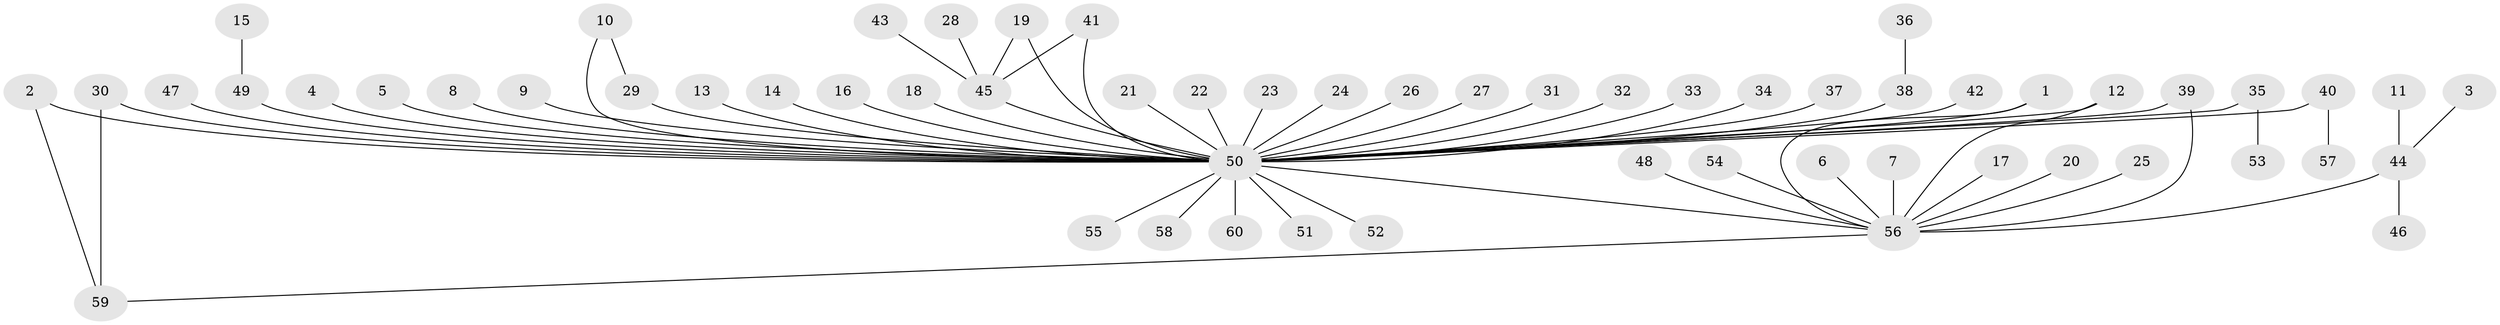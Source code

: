 // original degree distribution, {7: 0.008333333333333333, 17: 0.008333333333333333, 2: 0.19166666666666668, 47: 0.008333333333333333, 1: 0.6333333333333333, 6: 0.008333333333333333, 4: 0.03333333333333333, 3: 0.08333333333333333, 5: 0.025}
// Generated by graph-tools (version 1.1) at 2025/01/03/09/25 03:01:54]
// undirected, 60 vertices, 67 edges
graph export_dot {
graph [start="1"]
  node [color=gray90,style=filled];
  1;
  2;
  3;
  4;
  5;
  6;
  7;
  8;
  9;
  10;
  11;
  12;
  13;
  14;
  15;
  16;
  17;
  18;
  19;
  20;
  21;
  22;
  23;
  24;
  25;
  26;
  27;
  28;
  29;
  30;
  31;
  32;
  33;
  34;
  35;
  36;
  37;
  38;
  39;
  40;
  41;
  42;
  43;
  44;
  45;
  46;
  47;
  48;
  49;
  50;
  51;
  52;
  53;
  54;
  55;
  56;
  57;
  58;
  59;
  60;
  1 -- 50 [weight=1.0];
  1 -- 56 [weight=1.0];
  2 -- 50 [weight=1.0];
  2 -- 59 [weight=1.0];
  3 -- 44 [weight=1.0];
  4 -- 50 [weight=1.0];
  5 -- 50 [weight=1.0];
  6 -- 56 [weight=1.0];
  7 -- 56 [weight=1.0];
  8 -- 50 [weight=1.0];
  9 -- 50 [weight=1.0];
  10 -- 29 [weight=1.0];
  10 -- 50 [weight=1.0];
  11 -- 44 [weight=1.0];
  12 -- 50 [weight=1.0];
  12 -- 56 [weight=1.0];
  13 -- 50 [weight=1.0];
  14 -- 50 [weight=1.0];
  15 -- 49 [weight=1.0];
  16 -- 50 [weight=1.0];
  17 -- 56 [weight=1.0];
  18 -- 50 [weight=1.0];
  19 -- 45 [weight=1.0];
  19 -- 50 [weight=1.0];
  20 -- 56 [weight=1.0];
  21 -- 50 [weight=1.0];
  22 -- 50 [weight=1.0];
  23 -- 50 [weight=1.0];
  24 -- 50 [weight=1.0];
  25 -- 56 [weight=1.0];
  26 -- 50 [weight=1.0];
  27 -- 50 [weight=1.0];
  28 -- 45 [weight=1.0];
  29 -- 50 [weight=1.0];
  30 -- 50 [weight=1.0];
  30 -- 59 [weight=1.0];
  31 -- 50 [weight=1.0];
  32 -- 50 [weight=1.0];
  33 -- 50 [weight=1.0];
  34 -- 50 [weight=1.0];
  35 -- 50 [weight=3.0];
  35 -- 53 [weight=1.0];
  36 -- 38 [weight=1.0];
  37 -- 50 [weight=1.0];
  38 -- 50 [weight=1.0];
  39 -- 50 [weight=1.0];
  39 -- 56 [weight=1.0];
  40 -- 50 [weight=1.0];
  40 -- 57 [weight=1.0];
  41 -- 45 [weight=1.0];
  41 -- 50 [weight=1.0];
  42 -- 50 [weight=1.0];
  43 -- 45 [weight=1.0];
  44 -- 46 [weight=1.0];
  44 -- 56 [weight=1.0];
  45 -- 50 [weight=1.0];
  47 -- 50 [weight=1.0];
  48 -- 56 [weight=1.0];
  49 -- 50 [weight=1.0];
  50 -- 51 [weight=1.0];
  50 -- 52 [weight=1.0];
  50 -- 55 [weight=1.0];
  50 -- 56 [weight=1.0];
  50 -- 58 [weight=1.0];
  50 -- 60 [weight=1.0];
  54 -- 56 [weight=1.0];
  56 -- 59 [weight=1.0];
}
